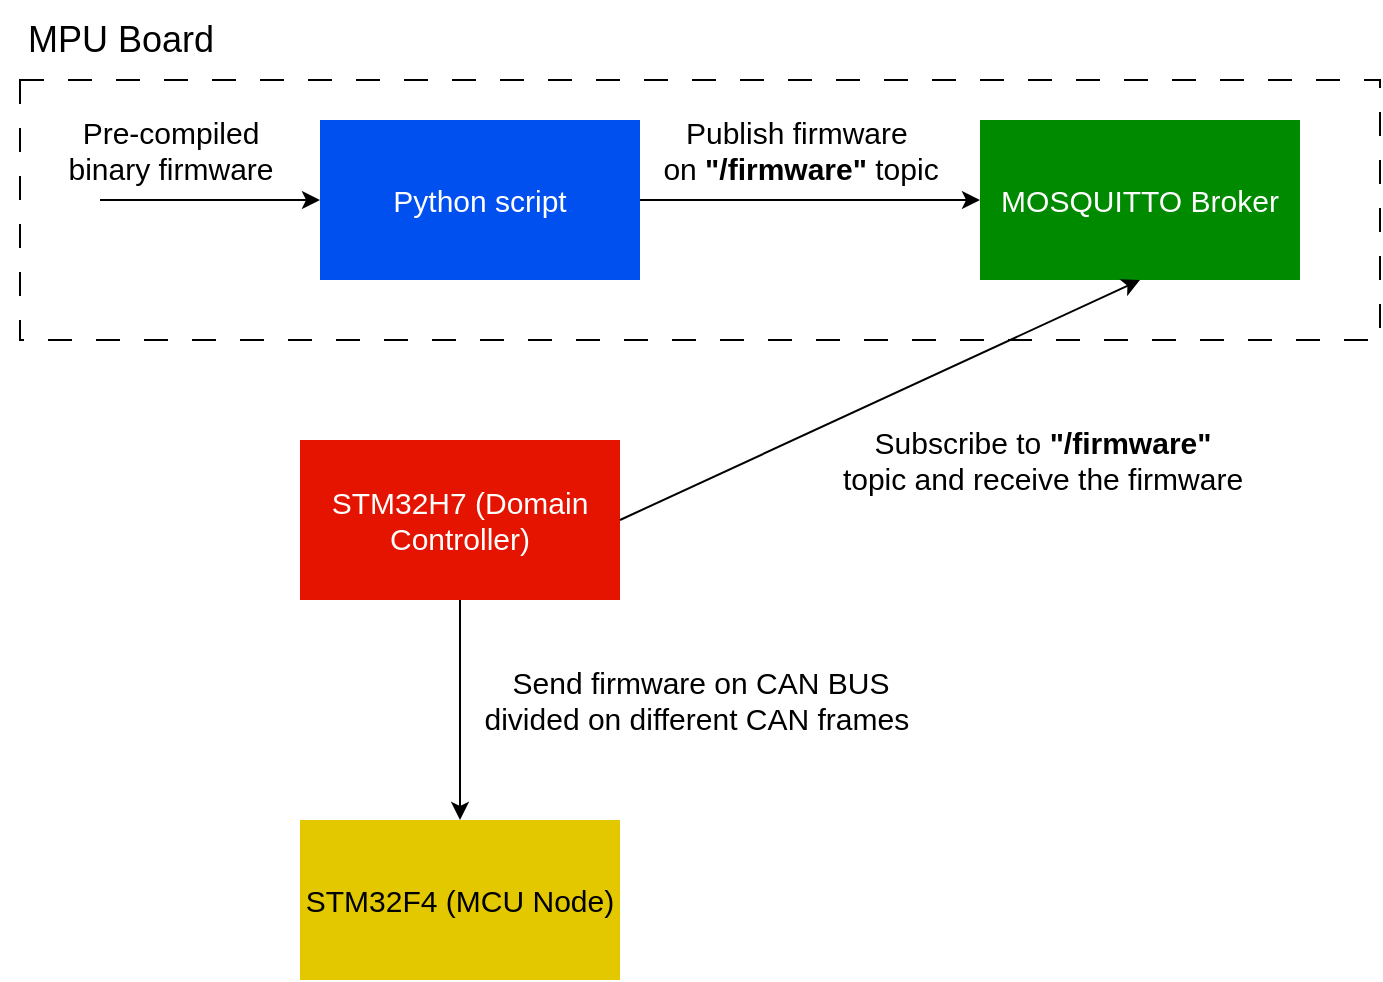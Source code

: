 <mxfile version="22.1.16" type="device">
  <diagram name="Pagina-1" id="Ofosbglu_JxE3AXKlMS3">
    <mxGraphModel dx="541" dy="290" grid="1" gridSize="10" guides="1" tooltips="1" connect="1" arrows="1" fold="1" page="1" pageScale="1" pageWidth="827" pageHeight="583" math="0" shadow="0">
      <root>
        <mxCell id="0" />
        <mxCell id="1" parent="0" />
        <mxCell id="JEvrSjgMdztlF5TXSsgz-17" value="" style="rounded=0;whiteSpace=wrap;html=1;fillColor=none;dashed=1;dashPattern=12 12;" vertex="1" parent="1">
          <mxGeometry x="80" y="80" width="680" height="130" as="geometry" />
        </mxCell>
        <mxCell id="JEvrSjgMdztlF5TXSsgz-1" value="&lt;font style=&quot;font-size: 15px;&quot;&gt;Python script&lt;/font&gt;" style="rounded=0;whiteSpace=wrap;html=1;fillColor=#0050ef;fontColor=#ffffff;strokeColor=none;" vertex="1" parent="1">
          <mxGeometry x="230" y="100" width="160" height="80" as="geometry" />
        </mxCell>
        <mxCell id="JEvrSjgMdztlF5TXSsgz-3" value="" style="endArrow=classic;html=1;rounded=0;" edge="1" parent="1">
          <mxGeometry width="50" height="50" relative="1" as="geometry">
            <mxPoint x="120" y="140" as="sourcePoint" />
            <mxPoint x="230" y="140" as="targetPoint" />
          </mxGeometry>
        </mxCell>
        <mxCell id="JEvrSjgMdztlF5TXSsgz-4" value="&lt;font style=&quot;font-size: 15px;&quot;&gt;Pre-compiled &lt;br&gt;binary firmware&lt;/font&gt;" style="text;html=1;align=center;verticalAlign=middle;resizable=0;points=[];autosize=1;strokeColor=none;fillColor=none;" vertex="1" parent="1">
          <mxGeometry x="90" y="90" width="130" height="50" as="geometry" />
        </mxCell>
        <mxCell id="JEvrSjgMdztlF5TXSsgz-6" value="" style="endArrow=classic;html=1;rounded=0;entryX=0;entryY=0.5;entryDx=0;entryDy=0;exitX=1;exitY=0.5;exitDx=0;exitDy=0;" edge="1" parent="1" source="JEvrSjgMdztlF5TXSsgz-1" target="JEvrSjgMdztlF5TXSsgz-10">
          <mxGeometry width="50" height="50" relative="1" as="geometry">
            <mxPoint x="365" y="180" as="sourcePoint" />
            <mxPoint x="465" y="180" as="targetPoint" />
          </mxGeometry>
        </mxCell>
        <mxCell id="JEvrSjgMdztlF5TXSsgz-8" value="&lt;font style=&quot;font-size: 15px;&quot;&gt;Publish firmware&amp;nbsp;&lt;br&gt;on &lt;b&gt;&quot;/firmware&quot;&lt;/b&gt;&amp;nbsp;topic&lt;/font&gt;" style="edgeLabel;html=1;align=center;verticalAlign=middle;resizable=0;points=[];" vertex="1" connectable="0" parent="JEvrSjgMdztlF5TXSsgz-6">
          <mxGeometry x="-0.066" y="2" relative="1" as="geometry">
            <mxPoint y="-23" as="offset" />
          </mxGeometry>
        </mxCell>
        <mxCell id="JEvrSjgMdztlF5TXSsgz-7" value="&lt;font style=&quot;font-size: 15px;&quot;&gt;STM32H7 (Domain Controller)&lt;/font&gt;" style="rounded=0;whiteSpace=wrap;html=1;strokeColor=none;fillColor=#e51400;fontColor=#ffffff;" vertex="1" parent="1">
          <mxGeometry x="220" y="260" width="160" height="80" as="geometry" />
        </mxCell>
        <mxCell id="JEvrSjgMdztlF5TXSsgz-10" value="&lt;font style=&quot;font-size: 15px;&quot;&gt;MOSQUITTO Broker&lt;/font&gt;" style="rounded=0;whiteSpace=wrap;html=1;fillColor=#008a00;fontColor=#ffffff;strokeColor=none;" vertex="1" parent="1">
          <mxGeometry x="560" y="100" width="160" height="80" as="geometry" />
        </mxCell>
        <mxCell id="JEvrSjgMdztlF5TXSsgz-11" value="" style="endArrow=none;html=1;rounded=0;entryX=1;entryY=0.5;entryDx=0;entryDy=0;exitX=0.5;exitY=1;exitDx=0;exitDy=0;startArrow=classic;startFill=1;endFill=0;" edge="1" parent="1" source="JEvrSjgMdztlF5TXSsgz-10" target="JEvrSjgMdztlF5TXSsgz-7">
          <mxGeometry width="50" height="50" relative="1" as="geometry">
            <mxPoint x="465" y="270" as="sourcePoint" />
            <mxPoint x="515" y="220" as="targetPoint" />
          </mxGeometry>
        </mxCell>
        <mxCell id="JEvrSjgMdztlF5TXSsgz-12" value="&lt;font style=&quot;font-size: 15px;&quot;&gt;Subscribe to &lt;b&gt;&quot;/firmware&quot; &lt;br&gt;&lt;/b&gt;topic and receive the firmware&lt;/font&gt;" style="edgeLabel;html=1;align=center;verticalAlign=middle;resizable=0;points=[];" vertex="1" connectable="0" parent="JEvrSjgMdztlF5TXSsgz-11">
          <mxGeometry x="0.147" relative="1" as="geometry">
            <mxPoint x="100" y="21" as="offset" />
          </mxGeometry>
        </mxCell>
        <mxCell id="JEvrSjgMdztlF5TXSsgz-13" value="&lt;font style=&quot;font-size: 15px;&quot;&gt;STM32F4 (MCU Node)&lt;/font&gt;" style="rounded=0;whiteSpace=wrap;html=1;fillColor=#e3c800;fontColor=#000000;strokeColor=none;" vertex="1" parent="1">
          <mxGeometry x="220" y="450" width="160" height="80" as="geometry" />
        </mxCell>
        <mxCell id="JEvrSjgMdztlF5TXSsgz-14" value="" style="endArrow=classic;html=1;rounded=0;exitX=0.5;exitY=1;exitDx=0;exitDy=0;entryX=0.5;entryY=0;entryDx=0;entryDy=0;" edge="1" parent="1" source="JEvrSjgMdztlF5TXSsgz-7" target="JEvrSjgMdztlF5TXSsgz-13">
          <mxGeometry width="50" height="50" relative="1" as="geometry">
            <mxPoint x="299.62" y="350" as="sourcePoint" />
            <mxPoint x="299.62" y="410" as="targetPoint" />
          </mxGeometry>
        </mxCell>
        <mxCell id="JEvrSjgMdztlF5TXSsgz-15" value="&lt;font style=&quot;font-size: 15px;&quot;&gt;Send firmware on CAN BUS&lt;br&gt;divided on different CAN frames&amp;nbsp;&lt;/font&gt;" style="edgeLabel;html=1;align=center;verticalAlign=middle;resizable=0;points=[];" vertex="1" connectable="0" parent="JEvrSjgMdztlF5TXSsgz-14">
          <mxGeometry x="-0.319" y="-2" relative="1" as="geometry">
            <mxPoint x="122" y="12" as="offset" />
          </mxGeometry>
        </mxCell>
        <mxCell id="JEvrSjgMdztlF5TXSsgz-18" value="&lt;font style=&quot;font-size: 18px;&quot;&gt;MPU Board&lt;/font&gt;" style="text;html=1;align=center;verticalAlign=middle;resizable=0;points=[];autosize=1;strokeColor=none;fillColor=none;" vertex="1" parent="1">
          <mxGeometry x="70" y="40" width="120" height="40" as="geometry" />
        </mxCell>
      </root>
    </mxGraphModel>
  </diagram>
</mxfile>
